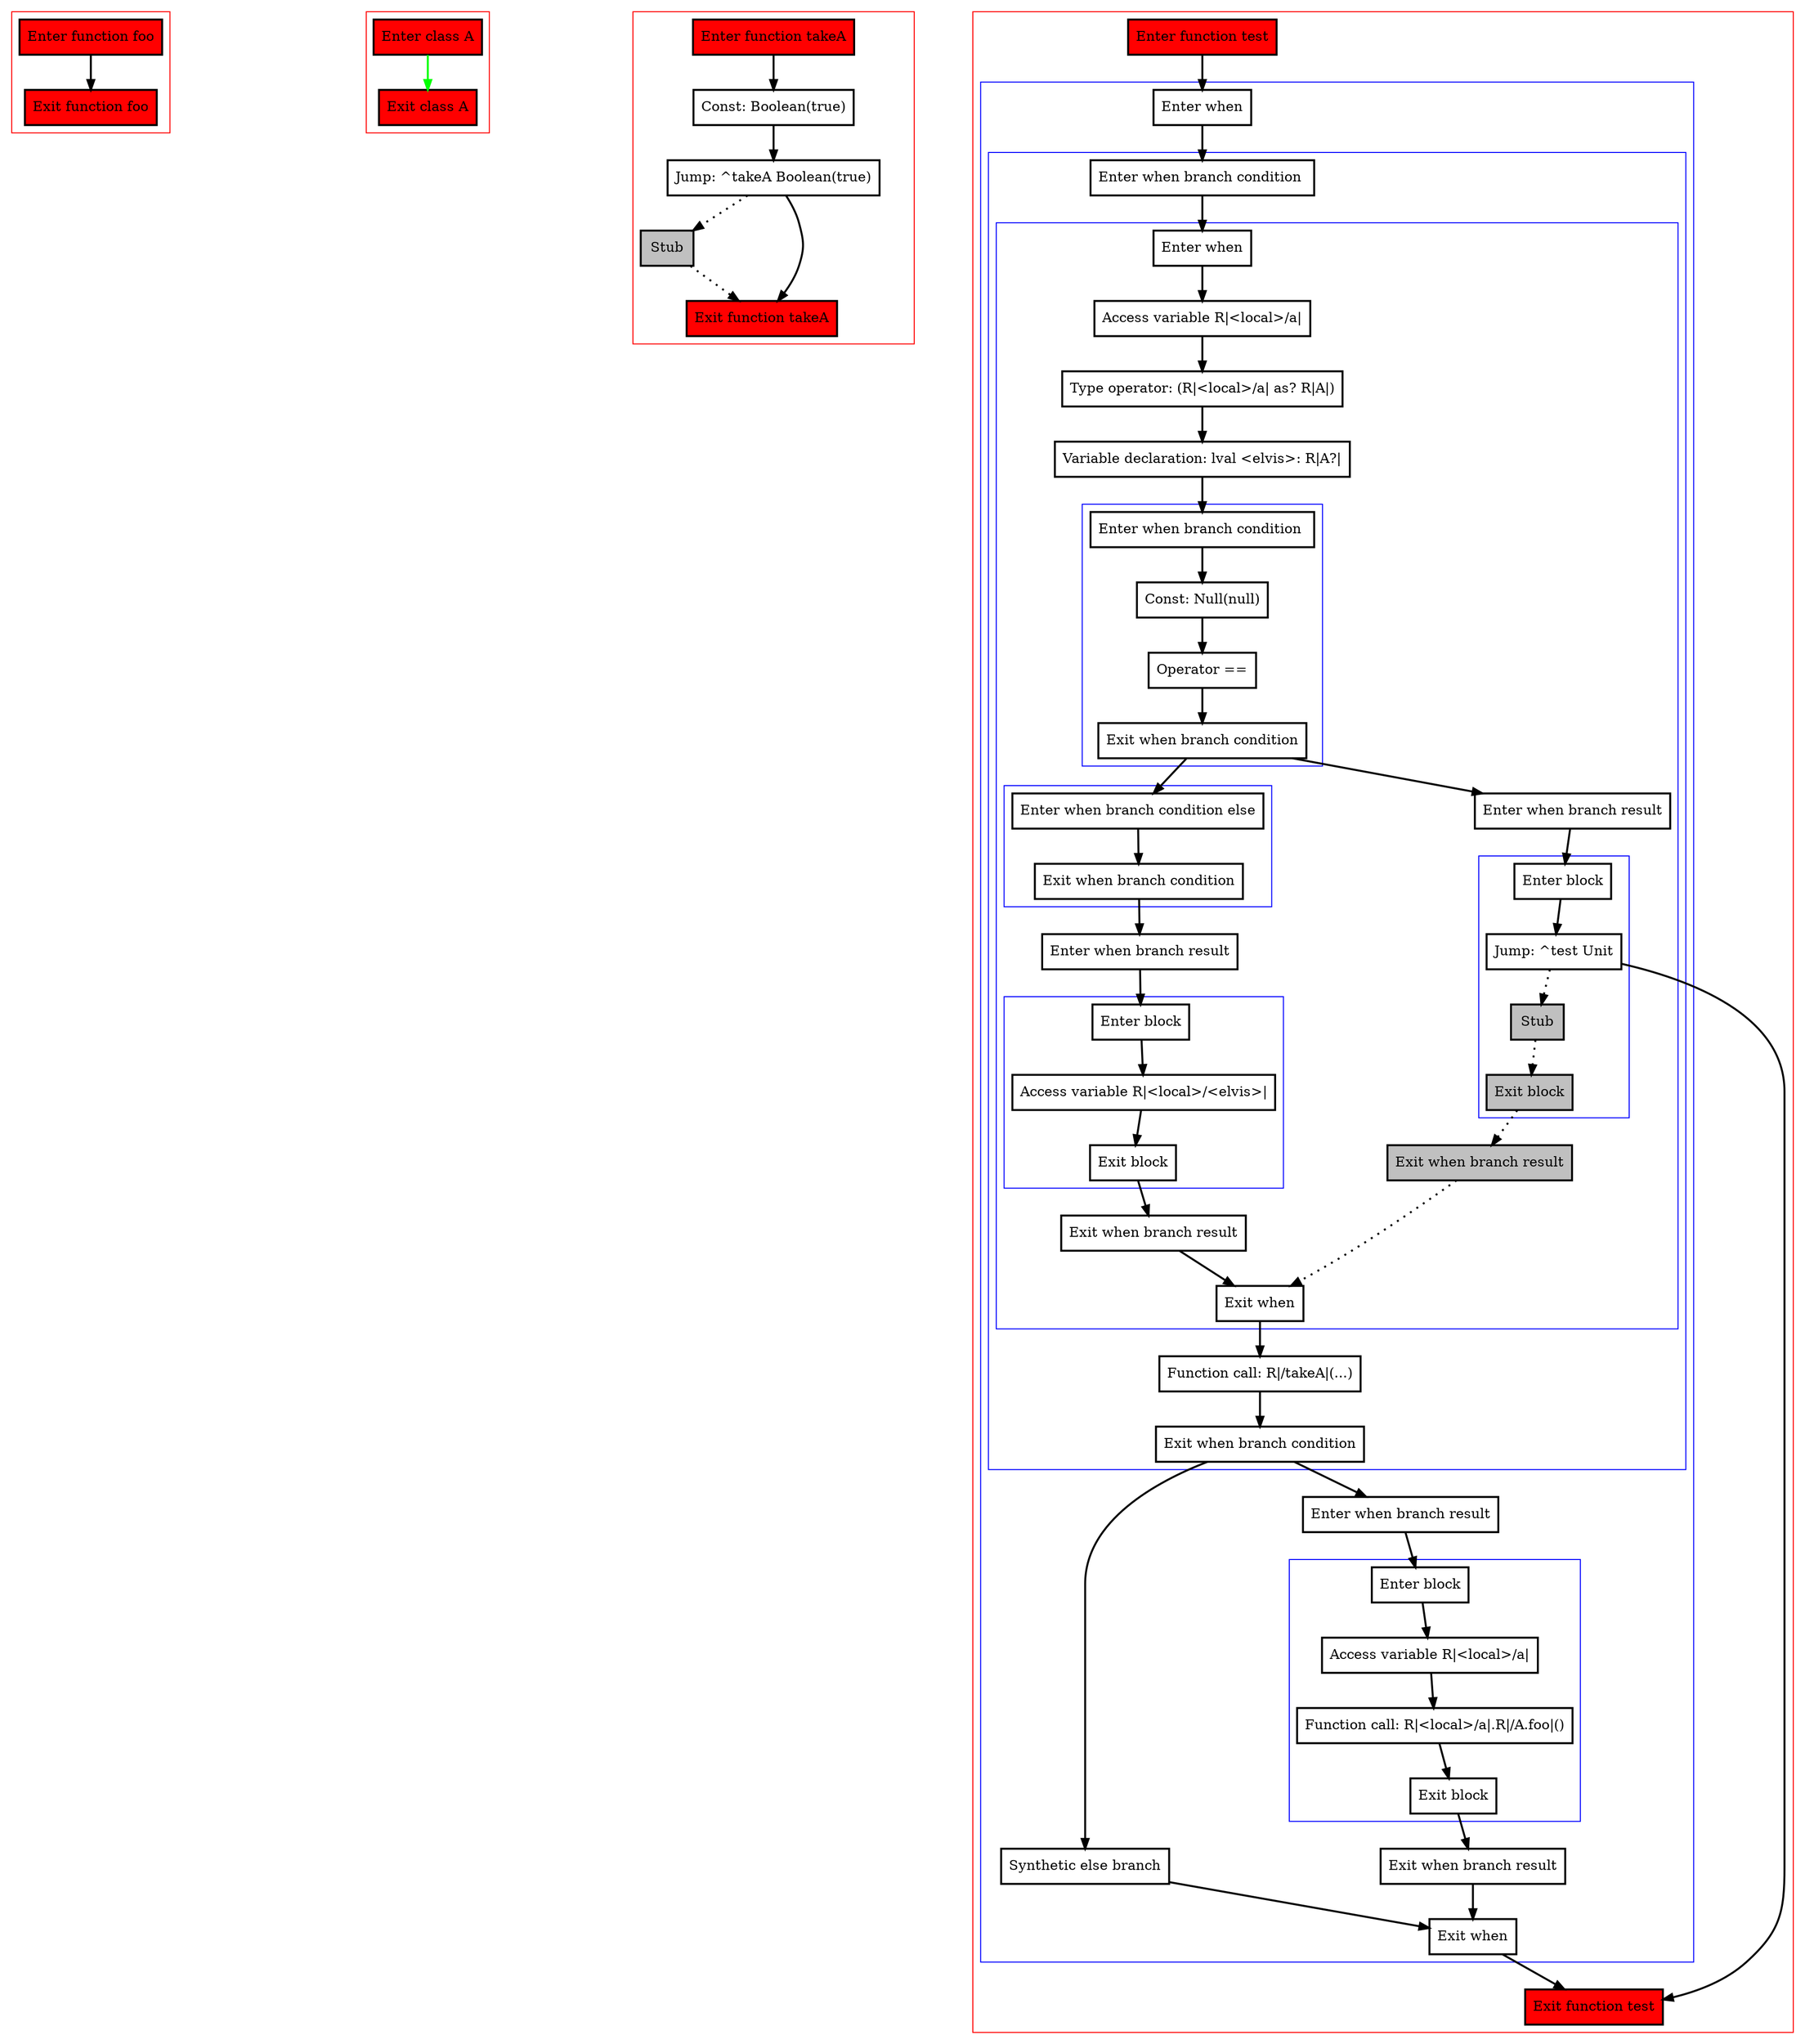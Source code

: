 digraph smartcastFromArgument_kt {
    graph [nodesep=3]
    node [shape=box penwidth=2]
    edge [penwidth=2]

    subgraph cluster_0 {
        color=red
        0 [label="Enter function foo" style="filled" fillcolor=red];
        1 [label="Exit function foo" style="filled" fillcolor=red];
    }

    0 -> {1};

    subgraph cluster_1 {
        color=red
        2 [label="Enter class A" style="filled" fillcolor=red];
        3 [label="Exit class A" style="filled" fillcolor=red];
    }

    2 -> {3} [color=green];

    subgraph cluster_2 {
        color=red
        4 [label="Enter function takeA" style="filled" fillcolor=red];
        5 [label="Const: Boolean(true)"];
        6 [label="Jump: ^takeA Boolean(true)"];
        7 [label="Stub" style="filled" fillcolor=gray];
        8 [label="Exit function takeA" style="filled" fillcolor=red];
    }

    4 -> {5};
    5 -> {6};
    6 -> {8};
    6 -> {7} [style=dotted];
    7 -> {8} [style=dotted];

    subgraph cluster_3 {
        color=red
        9 [label="Enter function test" style="filled" fillcolor=red];
        subgraph cluster_4 {
            color=blue
            10 [label="Enter when"];
            subgraph cluster_5 {
                color=blue
                11 [label="Enter when branch condition "];
                subgraph cluster_6 {
                    color=blue
                    12 [label="Enter when"];
                    13 [label="Access variable R|<local>/a|"];
                    14 [label="Type operator: (R|<local>/a| as? R|A|)"];
                    15 [label="Variable declaration: lval <elvis>: R|A?|"];
                    subgraph cluster_7 {
                        color=blue
                        16 [label="Enter when branch condition "];
                        17 [label="Const: Null(null)"];
                        18 [label="Operator =="];
                        19 [label="Exit when branch condition"];
                    }
                    subgraph cluster_8 {
                        color=blue
                        20 [label="Enter when branch condition else"];
                        21 [label="Exit when branch condition"];
                    }
                    22 [label="Enter when branch result"];
                    subgraph cluster_9 {
                        color=blue
                        23 [label="Enter block"];
                        24 [label="Access variable R|<local>/<elvis>|"];
                        25 [label="Exit block"];
                    }
                    26 [label="Exit when branch result"];
                    27 [label="Enter when branch result"];
                    subgraph cluster_10 {
                        color=blue
                        28 [label="Enter block"];
                        29 [label="Jump: ^test Unit"];
                        30 [label="Stub" style="filled" fillcolor=gray];
                        31 [label="Exit block" style="filled" fillcolor=gray];
                    }
                    32 [label="Exit when branch result" style="filled" fillcolor=gray];
                    33 [label="Exit when"];
                }
                34 [label="Function call: R|/takeA|(...)"];
                35 [label="Exit when branch condition"];
            }
            36 [label="Synthetic else branch"];
            37 [label="Enter when branch result"];
            subgraph cluster_11 {
                color=blue
                38 [label="Enter block"];
                39 [label="Access variable R|<local>/a|"];
                40 [label="Function call: R|<local>/a|.R|/A.foo|()"];
                41 [label="Exit block"];
            }
            42 [label="Exit when branch result"];
            43 [label="Exit when"];
        }
        44 [label="Exit function test" style="filled" fillcolor=red];
    }

    9 -> {10};
    10 -> {11};
    11 -> {12};
    12 -> {13};
    13 -> {14};
    14 -> {15};
    15 -> {16};
    16 -> {17};
    17 -> {18};
    18 -> {19};
    19 -> {27 20};
    20 -> {21};
    21 -> {22};
    22 -> {23};
    23 -> {24};
    24 -> {25};
    25 -> {26};
    26 -> {33};
    27 -> {28};
    28 -> {29};
    29 -> {44};
    29 -> {30} [style=dotted];
    30 -> {31} [style=dotted];
    31 -> {32} [style=dotted];
    32 -> {33} [style=dotted];
    33 -> {34};
    34 -> {35};
    35 -> {37 36};
    36 -> {43};
    37 -> {38};
    38 -> {39};
    39 -> {40};
    40 -> {41};
    41 -> {42};
    42 -> {43};
    43 -> {44};

}
